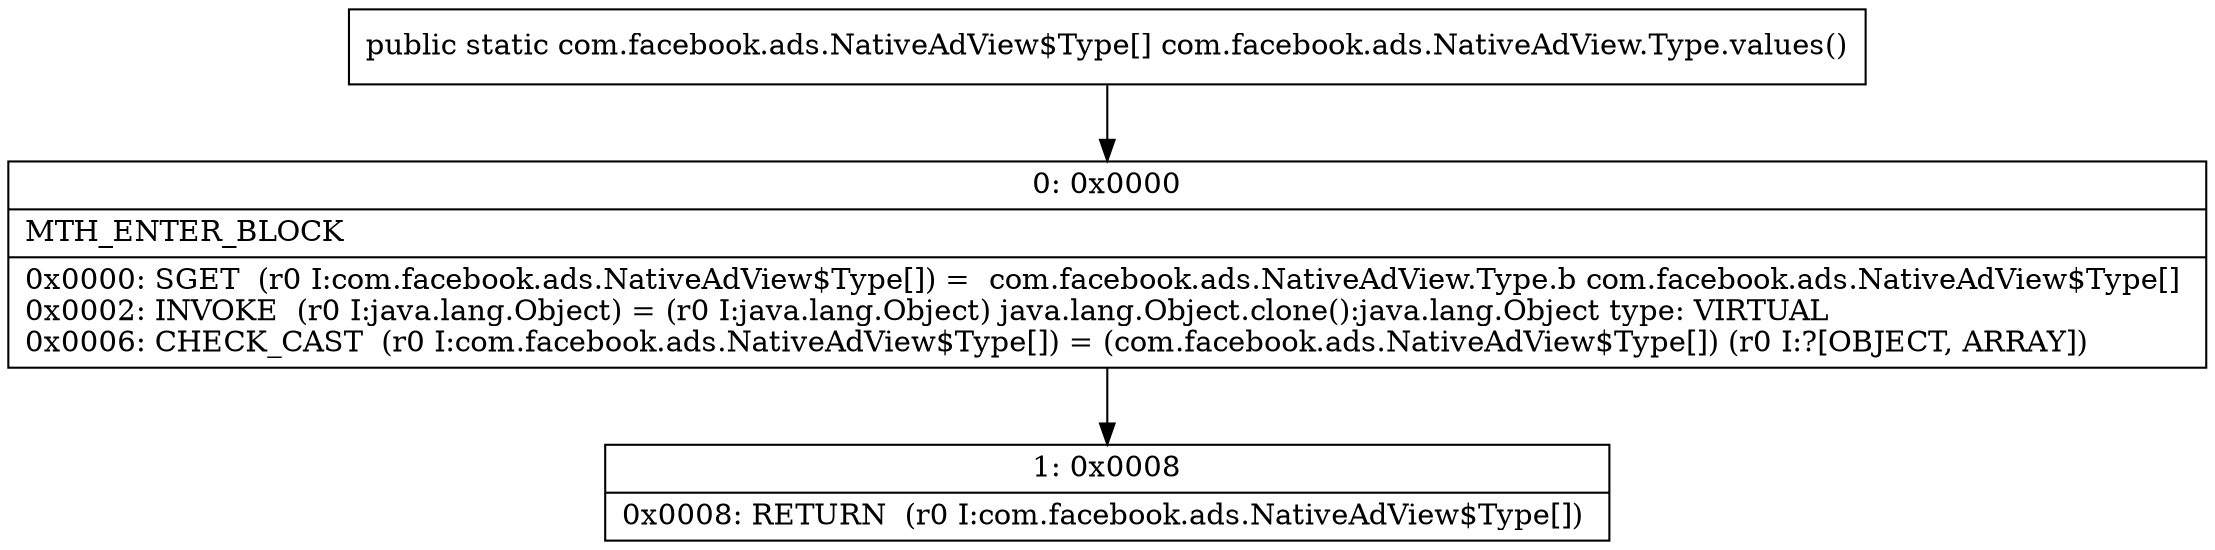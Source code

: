digraph "CFG forcom.facebook.ads.NativeAdView.Type.values()[Lcom\/facebook\/ads\/NativeAdView$Type;" {
Node_0 [shape=record,label="{0\:\ 0x0000|MTH_ENTER_BLOCK\l|0x0000: SGET  (r0 I:com.facebook.ads.NativeAdView$Type[]) =  com.facebook.ads.NativeAdView.Type.b com.facebook.ads.NativeAdView$Type[] \l0x0002: INVOKE  (r0 I:java.lang.Object) = (r0 I:java.lang.Object) java.lang.Object.clone():java.lang.Object type: VIRTUAL \l0x0006: CHECK_CAST  (r0 I:com.facebook.ads.NativeAdView$Type[]) = (com.facebook.ads.NativeAdView$Type[]) (r0 I:?[OBJECT, ARRAY]) \l}"];
Node_1 [shape=record,label="{1\:\ 0x0008|0x0008: RETURN  (r0 I:com.facebook.ads.NativeAdView$Type[]) \l}"];
MethodNode[shape=record,label="{public static com.facebook.ads.NativeAdView$Type[] com.facebook.ads.NativeAdView.Type.values() }"];
MethodNode -> Node_0;
Node_0 -> Node_1;
}

